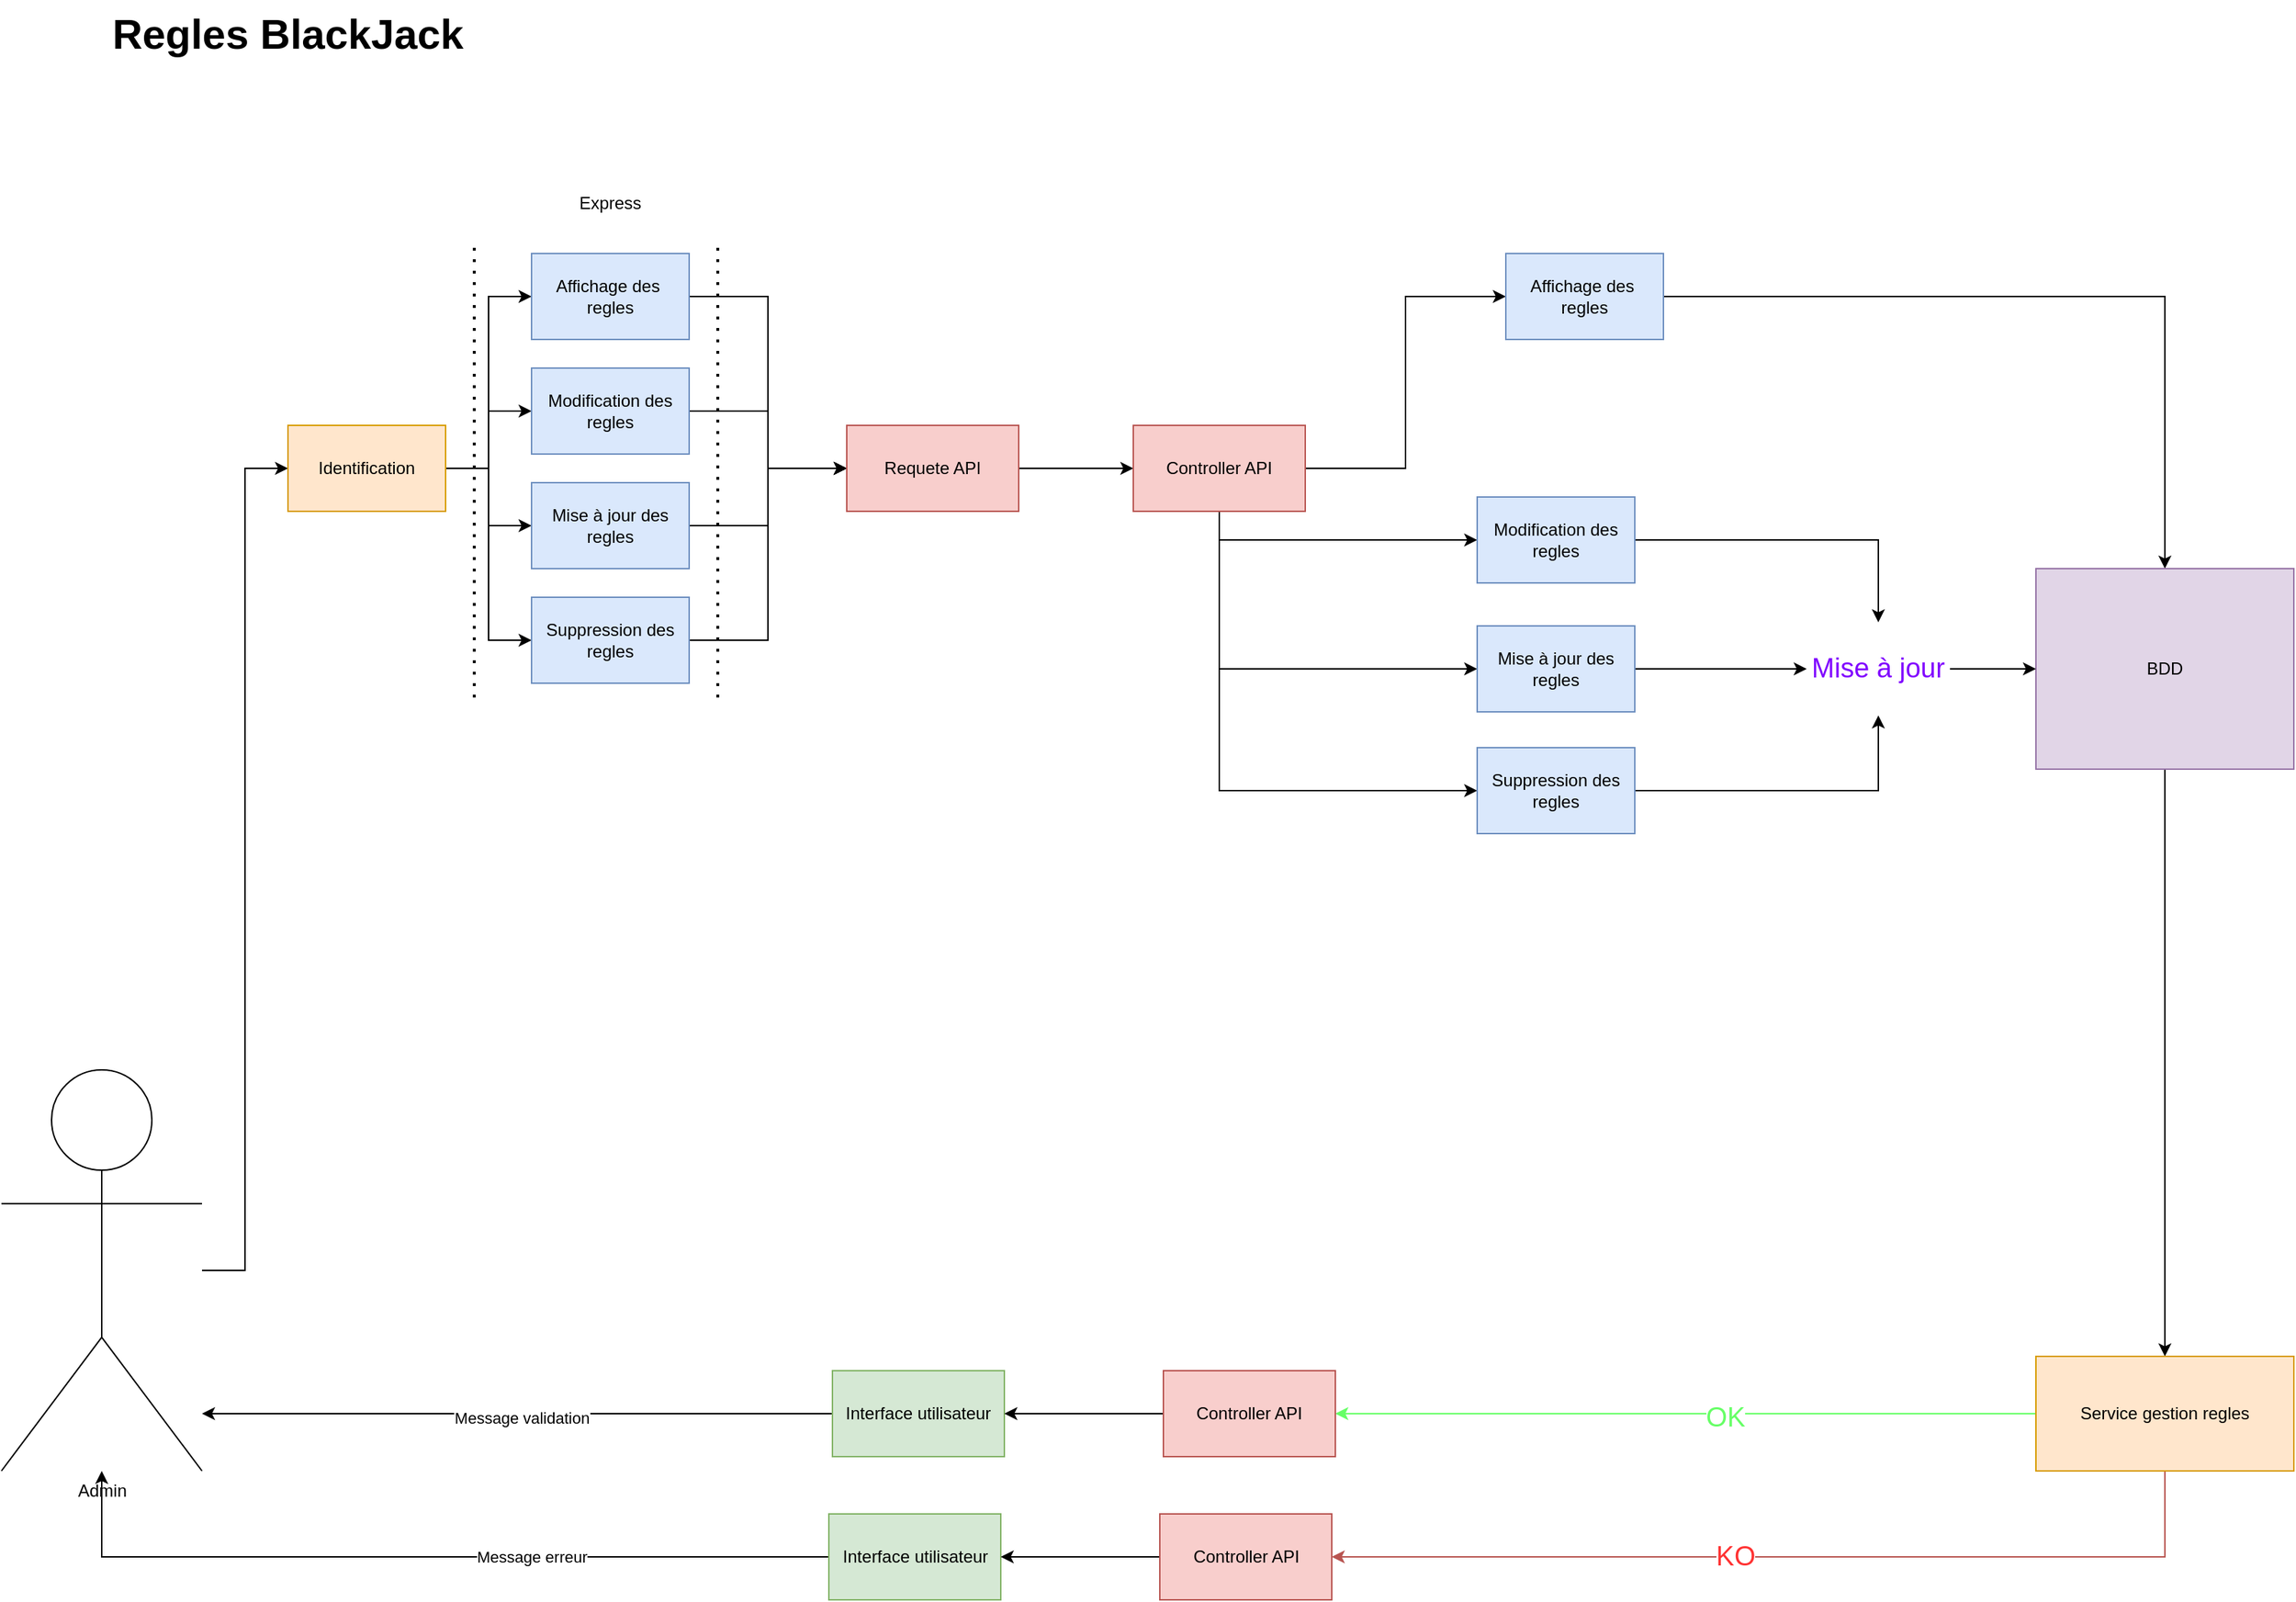 <mxfile version="24.4.13" type="github">
  <diagram name="Page-1" id="KTVmb5mwc8tRpWRqsdwx">
    <mxGraphModel dx="3500" dy="1860" grid="1" gridSize="10" guides="1" tooltips="1" connect="1" arrows="1" fold="1" page="1" pageScale="1" pageWidth="827" pageHeight="1169" math="0" shadow="0">
      <root>
        <mxCell id="0" />
        <mxCell id="1" parent="0" />
        <mxCell id="-WbLn_cQ1h6qjkoZa8mX-6" style="edgeStyle=entityRelationEdgeStyle;rounded=0;orthogonalLoop=1;jettySize=auto;html=1;" parent="1" source="-WbLn_cQ1h6qjkoZa8mX-2" target="-WbLn_cQ1h6qjkoZa8mX-5" edge="1">
          <mxGeometry relative="1" as="geometry" />
        </mxCell>
        <mxCell id="-WbLn_cQ1h6qjkoZa8mX-2" value="Admin" style="shape=umlActor;verticalLabelPosition=bottom;verticalAlign=top;html=1;outlineConnect=0;" parent="1" vertex="1">
          <mxGeometry x="20" y="780" width="140" height="280" as="geometry" />
        </mxCell>
        <mxCell id="-WbLn_cQ1h6qjkoZa8mX-13" style="edgeStyle=entityRelationEdgeStyle;rounded=0;orthogonalLoop=1;jettySize=auto;html=1;exitX=1;exitY=0.5;exitDx=0;exitDy=0;" parent="1" source="-WbLn_cQ1h6qjkoZa8mX-5" target="-WbLn_cQ1h6qjkoZa8mX-8" edge="1">
          <mxGeometry relative="1" as="geometry" />
        </mxCell>
        <mxCell id="-WbLn_cQ1h6qjkoZa8mX-14" style="edgeStyle=entityRelationEdgeStyle;rounded=0;orthogonalLoop=1;jettySize=auto;html=1;exitX=1;exitY=0.5;exitDx=0;exitDy=0;" parent="1" source="-WbLn_cQ1h6qjkoZa8mX-5" target="-WbLn_cQ1h6qjkoZa8mX-9" edge="1">
          <mxGeometry relative="1" as="geometry" />
        </mxCell>
        <mxCell id="-WbLn_cQ1h6qjkoZa8mX-15" style="edgeStyle=entityRelationEdgeStyle;rounded=0;orthogonalLoop=1;jettySize=auto;html=1;exitX=1;exitY=0.5;exitDx=0;exitDy=0;entryX=0;entryY=0.5;entryDx=0;entryDy=0;" parent="1" source="-WbLn_cQ1h6qjkoZa8mX-5" target="-WbLn_cQ1h6qjkoZa8mX-10" edge="1">
          <mxGeometry relative="1" as="geometry" />
        </mxCell>
        <mxCell id="-WbLn_cQ1h6qjkoZa8mX-16" style="edgeStyle=entityRelationEdgeStyle;rounded=0;orthogonalLoop=1;jettySize=auto;html=1;exitX=1;exitY=0.5;exitDx=0;exitDy=0;entryX=0;entryY=0.5;entryDx=0;entryDy=0;" parent="1" source="-WbLn_cQ1h6qjkoZa8mX-5" target="-WbLn_cQ1h6qjkoZa8mX-12" edge="1">
          <mxGeometry relative="1" as="geometry" />
        </mxCell>
        <mxCell id="-WbLn_cQ1h6qjkoZa8mX-5" value="Identification" style="rounded=0;whiteSpace=wrap;html=1;fillColor=#ffe6cc;strokeColor=#d79b00;" parent="1" vertex="1">
          <mxGeometry x="220" y="330" width="110" height="60" as="geometry" />
        </mxCell>
        <mxCell id="qpWbvk6JZrtKpcr8lwiK-3" style="edgeStyle=orthogonalEdgeStyle;rounded=0;orthogonalLoop=1;jettySize=auto;html=1;exitX=1;exitY=0.5;exitDx=0;exitDy=0;entryX=0;entryY=0.5;entryDx=0;entryDy=0;" edge="1" parent="1" source="-WbLn_cQ1h6qjkoZa8mX-8" target="qpWbvk6JZrtKpcr8lwiK-2">
          <mxGeometry relative="1" as="geometry" />
        </mxCell>
        <mxCell id="-WbLn_cQ1h6qjkoZa8mX-8" value="&lt;div&gt;Affichage des&amp;nbsp;&lt;/div&gt;&lt;div&gt;regles&lt;/div&gt;" style="rounded=0;whiteSpace=wrap;html=1;fillColor=#dae8fc;strokeColor=#6c8ebf;" parent="1" vertex="1">
          <mxGeometry x="390" y="210" width="110" height="60" as="geometry" />
        </mxCell>
        <mxCell id="qpWbvk6JZrtKpcr8lwiK-4" style="edgeStyle=orthogonalEdgeStyle;rounded=0;orthogonalLoop=1;jettySize=auto;html=1;exitX=1;exitY=0.5;exitDx=0;exitDy=0;" edge="1" parent="1" source="-WbLn_cQ1h6qjkoZa8mX-9" target="qpWbvk6JZrtKpcr8lwiK-2">
          <mxGeometry relative="1" as="geometry" />
        </mxCell>
        <mxCell id="-WbLn_cQ1h6qjkoZa8mX-9" value="Modification des regles" style="rounded=0;whiteSpace=wrap;html=1;fillColor=#dae8fc;strokeColor=#6c8ebf;" parent="1" vertex="1">
          <mxGeometry x="390" y="290" width="110" height="60" as="geometry" />
        </mxCell>
        <mxCell id="qpWbvk6JZrtKpcr8lwiK-5" style="edgeStyle=orthogonalEdgeStyle;rounded=0;orthogonalLoop=1;jettySize=auto;html=1;exitX=1;exitY=0.5;exitDx=0;exitDy=0;" edge="1" parent="1" source="-WbLn_cQ1h6qjkoZa8mX-10" target="qpWbvk6JZrtKpcr8lwiK-2">
          <mxGeometry relative="1" as="geometry" />
        </mxCell>
        <mxCell id="-WbLn_cQ1h6qjkoZa8mX-10" value="Mise à jour des regles" style="rounded=0;whiteSpace=wrap;html=1;fillColor=#dae8fc;strokeColor=#6c8ebf;" parent="1" vertex="1">
          <mxGeometry x="390" y="370" width="110" height="60" as="geometry" />
        </mxCell>
        <mxCell id="qpWbvk6JZrtKpcr8lwiK-7" style="edgeStyle=orthogonalEdgeStyle;rounded=0;orthogonalLoop=1;jettySize=auto;html=1;exitX=1;exitY=0.5;exitDx=0;exitDy=0;entryX=0;entryY=0.5;entryDx=0;entryDy=0;" edge="1" parent="1" source="-WbLn_cQ1h6qjkoZa8mX-12" target="qpWbvk6JZrtKpcr8lwiK-2">
          <mxGeometry relative="1" as="geometry" />
        </mxCell>
        <mxCell id="-WbLn_cQ1h6qjkoZa8mX-12" value="Suppression des regles" style="rounded=0;whiteSpace=wrap;html=1;fillColor=#dae8fc;strokeColor=#6c8ebf;" parent="1" vertex="1">
          <mxGeometry x="390" y="450" width="110" height="60" as="geometry" />
        </mxCell>
        <mxCell id="-WbLn_cQ1h6qjkoZa8mX-18" value="" style="endArrow=none;dashed=1;html=1;dashPattern=1 3;strokeWidth=2;rounded=0;" parent="1" edge="1">
          <mxGeometry width="50" height="50" relative="1" as="geometry">
            <mxPoint x="350" y="520" as="sourcePoint" />
            <mxPoint x="350" y="200" as="targetPoint" />
          </mxGeometry>
        </mxCell>
        <mxCell id="-WbLn_cQ1h6qjkoZa8mX-19" value="" style="endArrow=none;dashed=1;html=1;dashPattern=1 3;strokeWidth=2;rounded=0;" parent="1" edge="1">
          <mxGeometry width="50" height="50" relative="1" as="geometry">
            <mxPoint x="520" y="520" as="sourcePoint" />
            <mxPoint x="520" y="200" as="targetPoint" />
          </mxGeometry>
        </mxCell>
        <mxCell id="-WbLn_cQ1h6qjkoZa8mX-20" value="Express" style="text;html=1;align=center;verticalAlign=middle;whiteSpace=wrap;rounded=0;" parent="1" vertex="1">
          <mxGeometry x="400" y="160" width="90" height="30" as="geometry" />
        </mxCell>
        <mxCell id="qpWbvk6JZrtKpcr8lwiK-1" value="&lt;font style=&quot;font-size: 29px;&quot;&gt;Regles BlackJack&lt;/font&gt;" style="text;html=1;align=center;verticalAlign=middle;whiteSpace=wrap;rounded=0;fontSize=37;fontStyle=1" vertex="1" parent="1">
          <mxGeometry x="40" y="40" width="360" height="30" as="geometry" />
        </mxCell>
        <mxCell id="qpWbvk6JZrtKpcr8lwiK-9" style="edgeStyle=orthogonalEdgeStyle;rounded=0;orthogonalLoop=1;jettySize=auto;html=1;exitX=1;exitY=0.5;exitDx=0;exitDy=0;" edge="1" parent="1" source="qpWbvk6JZrtKpcr8lwiK-2" target="qpWbvk6JZrtKpcr8lwiK-8">
          <mxGeometry relative="1" as="geometry" />
        </mxCell>
        <mxCell id="qpWbvk6JZrtKpcr8lwiK-2" value="Requete API" style="rounded=0;whiteSpace=wrap;html=1;fillColor=#f8cecc;strokeColor=#b85450;" vertex="1" parent="1">
          <mxGeometry x="610" y="330" width="120" height="60" as="geometry" />
        </mxCell>
        <mxCell id="qpWbvk6JZrtKpcr8lwiK-11" style="edgeStyle=orthogonalEdgeStyle;rounded=0;orthogonalLoop=1;jettySize=auto;html=1;exitX=1;exitY=0.5;exitDx=0;exitDy=0;entryX=0;entryY=0.5;entryDx=0;entryDy=0;" edge="1" parent="1" source="qpWbvk6JZrtKpcr8lwiK-8" target="qpWbvk6JZrtKpcr8lwiK-10">
          <mxGeometry relative="1" as="geometry" />
        </mxCell>
        <mxCell id="qpWbvk6JZrtKpcr8lwiK-17" style="edgeStyle=orthogonalEdgeStyle;rounded=0;orthogonalLoop=1;jettySize=auto;html=1;exitX=0.5;exitY=1;exitDx=0;exitDy=0;" edge="1" parent="1" source="qpWbvk6JZrtKpcr8lwiK-8" target="qpWbvk6JZrtKpcr8lwiK-14">
          <mxGeometry relative="1" as="geometry" />
        </mxCell>
        <mxCell id="qpWbvk6JZrtKpcr8lwiK-18" style="edgeStyle=orthogonalEdgeStyle;rounded=0;orthogonalLoop=1;jettySize=auto;html=1;exitX=0.5;exitY=1;exitDx=0;exitDy=0;entryX=0;entryY=0.5;entryDx=0;entryDy=0;" edge="1" parent="1" source="qpWbvk6JZrtKpcr8lwiK-8" target="qpWbvk6JZrtKpcr8lwiK-15">
          <mxGeometry relative="1" as="geometry" />
        </mxCell>
        <mxCell id="qpWbvk6JZrtKpcr8lwiK-19" style="edgeStyle=orthogonalEdgeStyle;rounded=0;orthogonalLoop=1;jettySize=auto;html=1;exitX=0.5;exitY=1;exitDx=0;exitDy=0;entryX=0;entryY=0.5;entryDx=0;entryDy=0;" edge="1" parent="1" source="qpWbvk6JZrtKpcr8lwiK-8" target="qpWbvk6JZrtKpcr8lwiK-16">
          <mxGeometry relative="1" as="geometry" />
        </mxCell>
        <mxCell id="qpWbvk6JZrtKpcr8lwiK-8" value="Controller API" style="rounded=0;whiteSpace=wrap;html=1;fillColor=#f8cecc;strokeColor=#b85450;" vertex="1" parent="1">
          <mxGeometry x="810" y="330" width="120" height="60" as="geometry" />
        </mxCell>
        <mxCell id="qpWbvk6JZrtKpcr8lwiK-12" style="edgeStyle=orthogonalEdgeStyle;rounded=0;orthogonalLoop=1;jettySize=auto;html=1;exitX=1;exitY=0.5;exitDx=0;exitDy=0;" edge="1" parent="1" source="qpWbvk6JZrtKpcr8lwiK-10" target="qpWbvk6JZrtKpcr8lwiK-13">
          <mxGeometry relative="1" as="geometry">
            <mxPoint x="1310" y="239.5" as="targetPoint" />
          </mxGeometry>
        </mxCell>
        <mxCell id="qpWbvk6JZrtKpcr8lwiK-10" value="&lt;div&gt;Affichage des&amp;nbsp;&lt;/div&gt;&lt;div&gt;regles&lt;/div&gt;" style="rounded=0;whiteSpace=wrap;html=1;fillColor=#dae8fc;strokeColor=#6c8ebf;" vertex="1" parent="1">
          <mxGeometry x="1070" y="210" width="110" height="60" as="geometry" />
        </mxCell>
        <mxCell id="qpWbvk6JZrtKpcr8lwiK-27" style="edgeStyle=orthogonalEdgeStyle;rounded=0;orthogonalLoop=1;jettySize=auto;html=1;exitX=0.5;exitY=1;exitDx=0;exitDy=0;" edge="1" parent="1" source="qpWbvk6JZrtKpcr8lwiK-13" target="qpWbvk6JZrtKpcr8lwiK-25">
          <mxGeometry relative="1" as="geometry" />
        </mxCell>
        <mxCell id="qpWbvk6JZrtKpcr8lwiK-13" value="BDD" style="rounded=0;whiteSpace=wrap;html=1;fillColor=#e1d5e7;strokeColor=#9673a6;" vertex="1" parent="1">
          <mxGeometry x="1440" y="430" width="180" height="140" as="geometry" />
        </mxCell>
        <mxCell id="qpWbvk6JZrtKpcr8lwiK-21" style="edgeStyle=orthogonalEdgeStyle;rounded=0;orthogonalLoop=1;jettySize=auto;html=1;exitX=1;exitY=0.5;exitDx=0;exitDy=0;" edge="1" parent="1" source="qpWbvk6JZrtKpcr8lwiK-14" target="qpWbvk6JZrtKpcr8lwiK-20">
          <mxGeometry relative="1" as="geometry" />
        </mxCell>
        <mxCell id="qpWbvk6JZrtKpcr8lwiK-14" value="Modification des regles" style="rounded=0;whiteSpace=wrap;html=1;fillColor=#dae8fc;strokeColor=#6c8ebf;" vertex="1" parent="1">
          <mxGeometry x="1050" y="380" width="110" height="60" as="geometry" />
        </mxCell>
        <mxCell id="qpWbvk6JZrtKpcr8lwiK-22" style="edgeStyle=orthogonalEdgeStyle;rounded=0;orthogonalLoop=1;jettySize=auto;html=1;exitX=1;exitY=0.5;exitDx=0;exitDy=0;" edge="1" parent="1" source="qpWbvk6JZrtKpcr8lwiK-15" target="qpWbvk6JZrtKpcr8lwiK-20">
          <mxGeometry relative="1" as="geometry" />
        </mxCell>
        <mxCell id="qpWbvk6JZrtKpcr8lwiK-15" value="Mise à jour des regles" style="rounded=0;whiteSpace=wrap;html=1;fillColor=#dae8fc;strokeColor=#6c8ebf;" vertex="1" parent="1">
          <mxGeometry x="1050" y="470" width="110" height="60" as="geometry" />
        </mxCell>
        <mxCell id="qpWbvk6JZrtKpcr8lwiK-23" style="edgeStyle=orthogonalEdgeStyle;rounded=0;orthogonalLoop=1;jettySize=auto;html=1;exitX=1;exitY=0.5;exitDx=0;exitDy=0;" edge="1" parent="1" source="qpWbvk6JZrtKpcr8lwiK-16" target="qpWbvk6JZrtKpcr8lwiK-20">
          <mxGeometry relative="1" as="geometry" />
        </mxCell>
        <mxCell id="qpWbvk6JZrtKpcr8lwiK-16" value="Suppression des regles" style="rounded=0;whiteSpace=wrap;html=1;fillColor=#dae8fc;strokeColor=#6c8ebf;" vertex="1" parent="1">
          <mxGeometry x="1050" y="555" width="110" height="60" as="geometry" />
        </mxCell>
        <mxCell id="qpWbvk6JZrtKpcr8lwiK-24" style="edgeStyle=orthogonalEdgeStyle;rounded=0;orthogonalLoop=1;jettySize=auto;html=1;exitX=1;exitY=0.5;exitDx=0;exitDy=0;" edge="1" parent="1" source="qpWbvk6JZrtKpcr8lwiK-20" target="qpWbvk6JZrtKpcr8lwiK-13">
          <mxGeometry relative="1" as="geometry" />
        </mxCell>
        <mxCell id="qpWbvk6JZrtKpcr8lwiK-20" value="&lt;font color=&quot;#8000ff&quot; style=&quot;font-size: 19px;&quot;&gt;Mise à jour &lt;/font&gt;" style="text;html=1;align=center;verticalAlign=middle;whiteSpace=wrap;rounded=0;" vertex="1" parent="1">
          <mxGeometry x="1280" y="467.5" width="100" height="65" as="geometry" />
        </mxCell>
        <mxCell id="qpWbvk6JZrtKpcr8lwiK-32" style="edgeStyle=orthogonalEdgeStyle;rounded=0;orthogonalLoop=1;jettySize=auto;html=1;exitX=0;exitY=0.5;exitDx=0;exitDy=0;entryX=1;entryY=0.5;entryDx=0;entryDy=0;strokeColor=#66FF66;" edge="1" parent="1" source="qpWbvk6JZrtKpcr8lwiK-25" target="qpWbvk6JZrtKpcr8lwiK-31">
          <mxGeometry relative="1" as="geometry" />
        </mxCell>
        <mxCell id="qpWbvk6JZrtKpcr8lwiK-34" value="&lt;font color=&quot;#66ff66&quot; style=&quot;font-size: 19px;&quot;&gt;OK&lt;/font&gt;" style="edgeLabel;html=1;align=center;verticalAlign=middle;resizable=0;points=[];" vertex="1" connectable="0" parent="qpWbvk6JZrtKpcr8lwiK-32">
          <mxGeometry x="-0.112" y="3" relative="1" as="geometry">
            <mxPoint as="offset" />
          </mxGeometry>
        </mxCell>
        <mxCell id="qpWbvk6JZrtKpcr8lwiK-49" style="edgeStyle=orthogonalEdgeStyle;rounded=0;orthogonalLoop=1;jettySize=auto;html=1;exitX=0.5;exitY=1;exitDx=0;exitDy=0;entryX=1;entryY=0.5;entryDx=0;entryDy=0;fillColor=#f8cecc;strokeColor=#b85450;" edge="1" parent="1" source="qpWbvk6JZrtKpcr8lwiK-25" target="qpWbvk6JZrtKpcr8lwiK-48">
          <mxGeometry relative="1" as="geometry" />
        </mxCell>
        <mxCell id="qpWbvk6JZrtKpcr8lwiK-50" value="&lt;font color=&quot;#ff3333&quot; style=&quot;font-size: 19px;&quot;&gt;KO&lt;/font&gt;" style="edgeLabel;html=1;align=center;verticalAlign=middle;resizable=0;points=[];" vertex="1" connectable="0" parent="qpWbvk6JZrtKpcr8lwiK-49">
          <mxGeometry x="0.188" relative="1" as="geometry">
            <mxPoint x="21" as="offset" />
          </mxGeometry>
        </mxCell>
        <mxCell id="qpWbvk6JZrtKpcr8lwiK-25" value="Service gestion regles" style="rounded=0;whiteSpace=wrap;html=1;fillColor=#ffe6cc;strokeColor=#d79b00;" vertex="1" parent="1">
          <mxGeometry x="1440" y="980" width="180" height="80" as="geometry" />
        </mxCell>
        <mxCell id="qpWbvk6JZrtKpcr8lwiK-42" style="edgeStyle=orthogonalEdgeStyle;rounded=0;orthogonalLoop=1;jettySize=auto;html=1;exitX=0;exitY=0.5;exitDx=0;exitDy=0;" edge="1" parent="1" source="qpWbvk6JZrtKpcr8lwiK-30" target="-WbLn_cQ1h6qjkoZa8mX-2">
          <mxGeometry relative="1" as="geometry">
            <Array as="points">
              <mxPoint x="210" y="1020" />
              <mxPoint x="210" y="1020" />
            </Array>
          </mxGeometry>
        </mxCell>
        <mxCell id="qpWbvk6JZrtKpcr8lwiK-43" value="Message validation" style="edgeLabel;html=1;align=center;verticalAlign=middle;resizable=0;points=[];" vertex="1" connectable="0" parent="qpWbvk6JZrtKpcr8lwiK-42">
          <mxGeometry x="-0.011" y="3" relative="1" as="geometry">
            <mxPoint as="offset" />
          </mxGeometry>
        </mxCell>
        <mxCell id="qpWbvk6JZrtKpcr8lwiK-30" value="Interface utilisateur" style="rounded=0;whiteSpace=wrap;html=1;fillColor=#d5e8d4;strokeColor=#82b366;" vertex="1" parent="1">
          <mxGeometry x="600" y="990" width="120" height="60" as="geometry" />
        </mxCell>
        <mxCell id="qpWbvk6JZrtKpcr8lwiK-33" style="edgeStyle=orthogonalEdgeStyle;rounded=0;orthogonalLoop=1;jettySize=auto;html=1;exitX=0;exitY=0.5;exitDx=0;exitDy=0;entryX=1;entryY=0.5;entryDx=0;entryDy=0;" edge="1" parent="1" source="qpWbvk6JZrtKpcr8lwiK-31" target="qpWbvk6JZrtKpcr8lwiK-30">
          <mxGeometry relative="1" as="geometry" />
        </mxCell>
        <mxCell id="qpWbvk6JZrtKpcr8lwiK-31" value="Controller API" style="rounded=0;whiteSpace=wrap;html=1;fillColor=#f8cecc;strokeColor=#b85450;" vertex="1" parent="1">
          <mxGeometry x="831" y="990" width="120" height="60" as="geometry" />
        </mxCell>
        <mxCell id="qpWbvk6JZrtKpcr8lwiK-51" style="edgeStyle=orthogonalEdgeStyle;rounded=0;orthogonalLoop=1;jettySize=auto;html=1;exitX=0;exitY=0.5;exitDx=0;exitDy=0;" edge="1" parent="1" source="qpWbvk6JZrtKpcr8lwiK-46" target="-WbLn_cQ1h6qjkoZa8mX-2">
          <mxGeometry relative="1" as="geometry" />
        </mxCell>
        <mxCell id="qpWbvk6JZrtKpcr8lwiK-52" value="Message erreur" style="edgeLabel;html=1;align=center;verticalAlign=middle;resizable=0;points=[];" vertex="1" connectable="0" parent="qpWbvk6JZrtKpcr8lwiK-51">
          <mxGeometry x="-0.267" relative="1" as="geometry">
            <mxPoint as="offset" />
          </mxGeometry>
        </mxCell>
        <mxCell id="qpWbvk6JZrtKpcr8lwiK-46" value="Interface utilisateur" style="rounded=0;whiteSpace=wrap;html=1;fillColor=#d5e8d4;strokeColor=#82b366;" vertex="1" parent="1">
          <mxGeometry x="597.5" y="1090" width="120" height="60" as="geometry" />
        </mxCell>
        <mxCell id="qpWbvk6JZrtKpcr8lwiK-47" style="edgeStyle=orthogonalEdgeStyle;rounded=0;orthogonalLoop=1;jettySize=auto;html=1;exitX=0;exitY=0.5;exitDx=0;exitDy=0;entryX=1;entryY=0.5;entryDx=0;entryDy=0;" edge="1" parent="1" source="qpWbvk6JZrtKpcr8lwiK-48" target="qpWbvk6JZrtKpcr8lwiK-46">
          <mxGeometry relative="1" as="geometry" />
        </mxCell>
        <mxCell id="qpWbvk6JZrtKpcr8lwiK-48" value="Controller API" style="rounded=0;whiteSpace=wrap;html=1;fillColor=#f8cecc;strokeColor=#b85450;" vertex="1" parent="1">
          <mxGeometry x="828.5" y="1090" width="120" height="60" as="geometry" />
        </mxCell>
      </root>
    </mxGraphModel>
  </diagram>
</mxfile>
